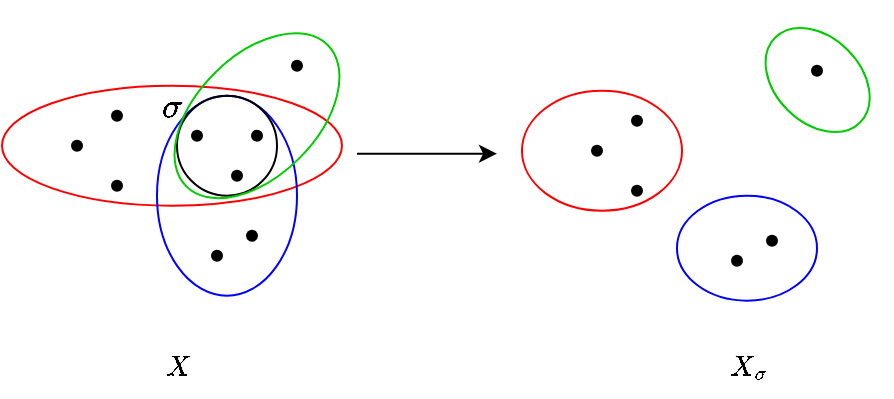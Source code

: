 <mxfile>
    <diagram id="E-BM_jRR4XCnFqBIQ3jf" name="ページ1">
        <mxGraphModel dx="751" dy="398" grid="1" gridSize="10" guides="1" tooltips="1" connect="1" arrows="1" fold="1" page="1" pageScale="1" pageWidth="827" pageHeight="1169" math="1" shadow="0">
            <root>
                <mxCell id="0"/>
                <mxCell id="1" parent="0"/>
                <mxCell id="30" value="" style="ellipse;whiteSpace=wrap;html=1;fillColor=none;strokeColor=#0000FF;" vertex="1" parent="1">
                    <mxGeometry x="347.5" y="127.83" width="70" height="52.5" as="geometry"/>
                </mxCell>
                <mxCell id="33" value="" style="ellipse;whiteSpace=wrap;html=1;fillColor=none;strokeColor=#00CC00;rotation=135;" vertex="1" parent="1">
                    <mxGeometry x="396.58" y="40" width="42.5" height="60" as="geometry"/>
                </mxCell>
                <mxCell id="2" value="" style="ellipse;whiteSpace=wrap;html=1;fillColor=none;strokeColor=#FF0000;" vertex="1" parent="1">
                    <mxGeometry x="10" y="72.83" width="170" height="60" as="geometry"/>
                </mxCell>
                <mxCell id="7" value="" style="shape=waypoint;sketch=0;size=6;pointerEvents=1;points=[];fillColor=none;resizable=0;rotatable=0;perimeter=centerPerimeter;snapToPoint=1;" vertex="1" parent="1">
                    <mxGeometry x="97.5" y="87.83" width="20" height="20" as="geometry"/>
                </mxCell>
                <mxCell id="8" value="" style="shape=waypoint;sketch=0;size=6;pointerEvents=1;points=[];fillColor=none;resizable=0;rotatable=0;perimeter=centerPerimeter;snapToPoint=1;" vertex="1" parent="1">
                    <mxGeometry x="127.5" y="87.83" width="20" height="20" as="geometry"/>
                </mxCell>
                <mxCell id="12" value="" style="shape=waypoint;sketch=0;size=6;pointerEvents=1;points=[];fillColor=none;resizable=0;rotatable=0;perimeter=centerPerimeter;snapToPoint=1;" vertex="1" parent="1">
                    <mxGeometry x="117.5" y="107.83" width="20" height="20" as="geometry"/>
                </mxCell>
                <mxCell id="13" value="" style="shape=waypoint;sketch=0;size=6;pointerEvents=1;points=[];fillColor=none;resizable=0;rotatable=0;perimeter=centerPerimeter;snapToPoint=1;" vertex="1" parent="1">
                    <mxGeometry x="37.5" y="92.83" width="20" height="20" as="geometry"/>
                </mxCell>
                <mxCell id="14" value="" style="shape=waypoint;sketch=0;size=6;pointerEvents=1;points=[];fillColor=none;resizable=0;rotatable=0;perimeter=centerPerimeter;snapToPoint=1;" vertex="1" parent="1">
                    <mxGeometry x="57.5" y="77.83" width="20" height="20" as="geometry"/>
                </mxCell>
                <mxCell id="15" value="" style="ellipse;whiteSpace=wrap;html=1;fillColor=none;strokeColor=#0000FF;" vertex="1" parent="1">
                    <mxGeometry x="87.5" y="77.83" width="70" height="100" as="geometry"/>
                </mxCell>
                <mxCell id="16" value="" style="ellipse;whiteSpace=wrap;html=1;fillColor=none;" vertex="1" parent="1">
                    <mxGeometry x="97.5" y="77.83" width="50" height="50" as="geometry"/>
                </mxCell>
                <mxCell id="17" value="$$\sigma$$" style="text;html=1;align=center;verticalAlign=middle;resizable=0;points=[];autosize=1;strokeColor=none;fillColor=none;fontSize=15;" vertex="1" parent="1">
                    <mxGeometry x="45" y="67.83" width="100" height="30" as="geometry"/>
                </mxCell>
                <mxCell id="18" value="" style="ellipse;whiteSpace=wrap;html=1;fillColor=none;strokeColor=#00CC00;rotation=135;" vertex="1" parent="1">
                    <mxGeometry x="87.5" y="57.83" width="100" height="60" as="geometry"/>
                </mxCell>
                <mxCell id="19" value="" style="edgeStyle=none;orthogonalLoop=1;jettySize=auto;html=1;" edge="1" parent="1">
                    <mxGeometry width="100" relative="1" as="geometry">
                        <mxPoint x="187.5" y="106.83" as="sourcePoint"/>
                        <mxPoint x="257.5" y="106.83" as="targetPoint"/>
                        <Array as="points"/>
                    </mxGeometry>
                </mxCell>
                <mxCell id="20" value="" style="shape=waypoint;sketch=0;size=6;pointerEvents=1;points=[];fillColor=none;resizable=0;rotatable=0;perimeter=centerPerimeter;snapToPoint=1;" vertex="1" parent="1">
                    <mxGeometry x="107.5" y="147.83" width="20" height="20" as="geometry"/>
                </mxCell>
                <mxCell id="21" value="" style="shape=waypoint;sketch=0;size=6;pointerEvents=1;points=[];fillColor=none;resizable=0;rotatable=0;perimeter=centerPerimeter;snapToPoint=1;" vertex="1" parent="1">
                    <mxGeometry x="57.5" y="112.83" width="20" height="20" as="geometry"/>
                </mxCell>
                <mxCell id="22" value="" style="shape=waypoint;sketch=0;size=6;pointerEvents=1;points=[];fillColor=none;resizable=0;rotatable=0;perimeter=centerPerimeter;snapToPoint=1;" vertex="1" parent="1">
                    <mxGeometry x="147.5" y="52.83" width="20" height="20" as="geometry"/>
                </mxCell>
                <mxCell id="23" value="" style="shape=waypoint;sketch=0;size=6;pointerEvents=1;points=[];fillColor=none;resizable=0;rotatable=0;perimeter=centerPerimeter;snapToPoint=1;" vertex="1" parent="1">
                    <mxGeometry x="125" y="137.83" width="20" height="20" as="geometry"/>
                </mxCell>
                <mxCell id="24" value="" style="ellipse;whiteSpace=wrap;html=1;fillColor=none;strokeColor=#FF0000;" vertex="1" parent="1">
                    <mxGeometry x="270" y="75.33" width="80" height="60" as="geometry"/>
                </mxCell>
                <mxCell id="28" value="" style="shape=waypoint;sketch=0;size=6;pointerEvents=1;points=[];fillColor=none;resizable=0;rotatable=0;perimeter=centerPerimeter;snapToPoint=1;" vertex="1" parent="1">
                    <mxGeometry x="297.5" y="95.33" width="20" height="20" as="geometry"/>
                </mxCell>
                <mxCell id="29" value="" style="shape=waypoint;sketch=0;size=6;pointerEvents=1;points=[];fillColor=none;resizable=0;rotatable=0;perimeter=centerPerimeter;snapToPoint=1;" vertex="1" parent="1">
                    <mxGeometry x="317.5" y="80.33" width="20" height="20" as="geometry"/>
                </mxCell>
                <mxCell id="34" value="" style="shape=waypoint;sketch=0;size=6;pointerEvents=1;points=[];fillColor=none;resizable=0;rotatable=0;perimeter=centerPerimeter;snapToPoint=1;" vertex="1" parent="1">
                    <mxGeometry x="367.5" y="150.33" width="20" height="20" as="geometry"/>
                </mxCell>
                <mxCell id="35" value="" style="shape=waypoint;sketch=0;size=6;pointerEvents=1;points=[];fillColor=none;resizable=0;rotatable=0;perimeter=centerPerimeter;snapToPoint=1;" vertex="1" parent="1">
                    <mxGeometry x="317.5" y="115.33" width="20" height="20" as="geometry"/>
                </mxCell>
                <mxCell id="36" value="" style="shape=waypoint;sketch=0;size=6;pointerEvents=1;points=[];fillColor=none;resizable=0;rotatable=0;perimeter=centerPerimeter;snapToPoint=1;" vertex="1" parent="1">
                    <mxGeometry x="407.5" y="55.33" width="20" height="20" as="geometry"/>
                </mxCell>
                <mxCell id="37" value="" style="shape=waypoint;sketch=0;size=6;pointerEvents=1;points=[];fillColor=none;resizable=0;rotatable=0;perimeter=centerPerimeter;snapToPoint=1;" vertex="1" parent="1">
                    <mxGeometry x="385" y="140.33" width="20" height="20" as="geometry"/>
                </mxCell>
                <mxCell id="38" value="$$X$$" style="text;html=1;align=center;verticalAlign=middle;resizable=0;points=[];autosize=1;strokeColor=none;fillColor=none;" vertex="1" parent="1">
                    <mxGeometry x="67.5" y="197.83" width="60" height="30" as="geometry"/>
                </mxCell>
                <mxCell id="39" value="$$X_\sigma$$" style="text;html=1;align=center;verticalAlign=middle;resizable=0;points=[];autosize=1;strokeColor=none;fillColor=none;" vertex="1" parent="1">
                    <mxGeometry x="332.5" y="197.83" width="100" height="30" as="geometry"/>
                </mxCell>
            </root>
        </mxGraphModel>
    </diagram>
</mxfile>
